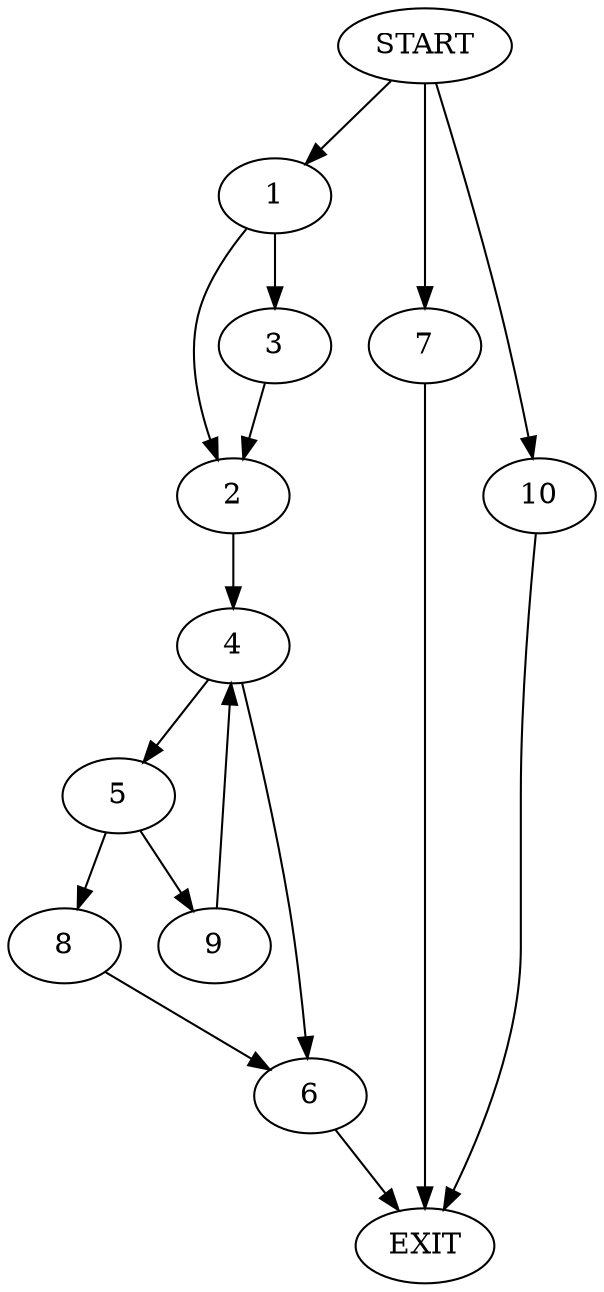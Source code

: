 digraph {
0 [label="START"]
11 [label="EXIT"]
0 -> 1
1 -> 2
1 -> 3
2 -> 4
3 -> 2
4 -> 5
4 -> 6
0 -> 7
7 -> 11
5 -> 8
5 -> 9
6 -> 11
9 -> 4
8 -> 6
0 -> 10
10 -> 11
}

